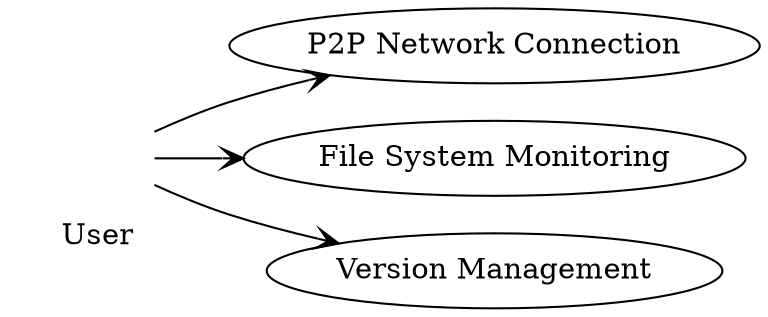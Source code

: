 digraph Overall {
  rankdir=LR;
  labelloc="b";
  peripheries=0;

  subgraph clusterUser {
    label="User";
    user [label="", shapefile="resources/stick.png", peripheries=0];
  };

  edge [arrowhead=vee]
  user->"P2P Network Connection"
  user->"File System Monitoring"
  user->"Version Management"
}

